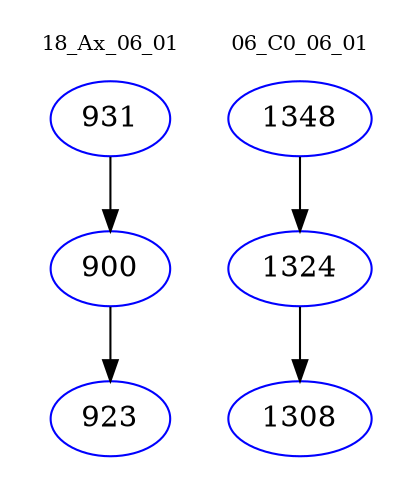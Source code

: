 digraph{
subgraph cluster_0 {
color = white
label = "18_Ax_06_01";
fontsize=10;
T0_931 [label="931", color="blue"]
T0_931 -> T0_900 [color="black"]
T0_900 [label="900", color="blue"]
T0_900 -> T0_923 [color="black"]
T0_923 [label="923", color="blue"]
}
subgraph cluster_1 {
color = white
label = "06_C0_06_01";
fontsize=10;
T1_1348 [label="1348", color="blue"]
T1_1348 -> T1_1324 [color="black"]
T1_1324 [label="1324", color="blue"]
T1_1324 -> T1_1308 [color="black"]
T1_1308 [label="1308", color="blue"]
}
}
